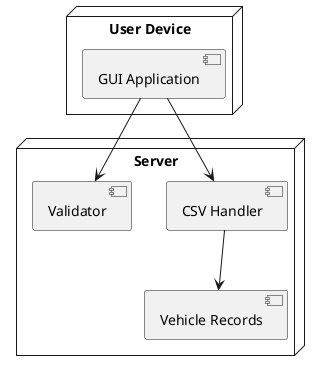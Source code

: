 @startuml deployment
node "User Device" {
    component "GUI Application"
}

node "Server" {
    component "CSV Handler"
    component "Validator"
    component "Vehicle Records"
}

"GUI Application" --> "CSV Handler"
"GUI Application" --> "Validator"
"CSV Handler" --> "Vehicle Records"
@enduml
